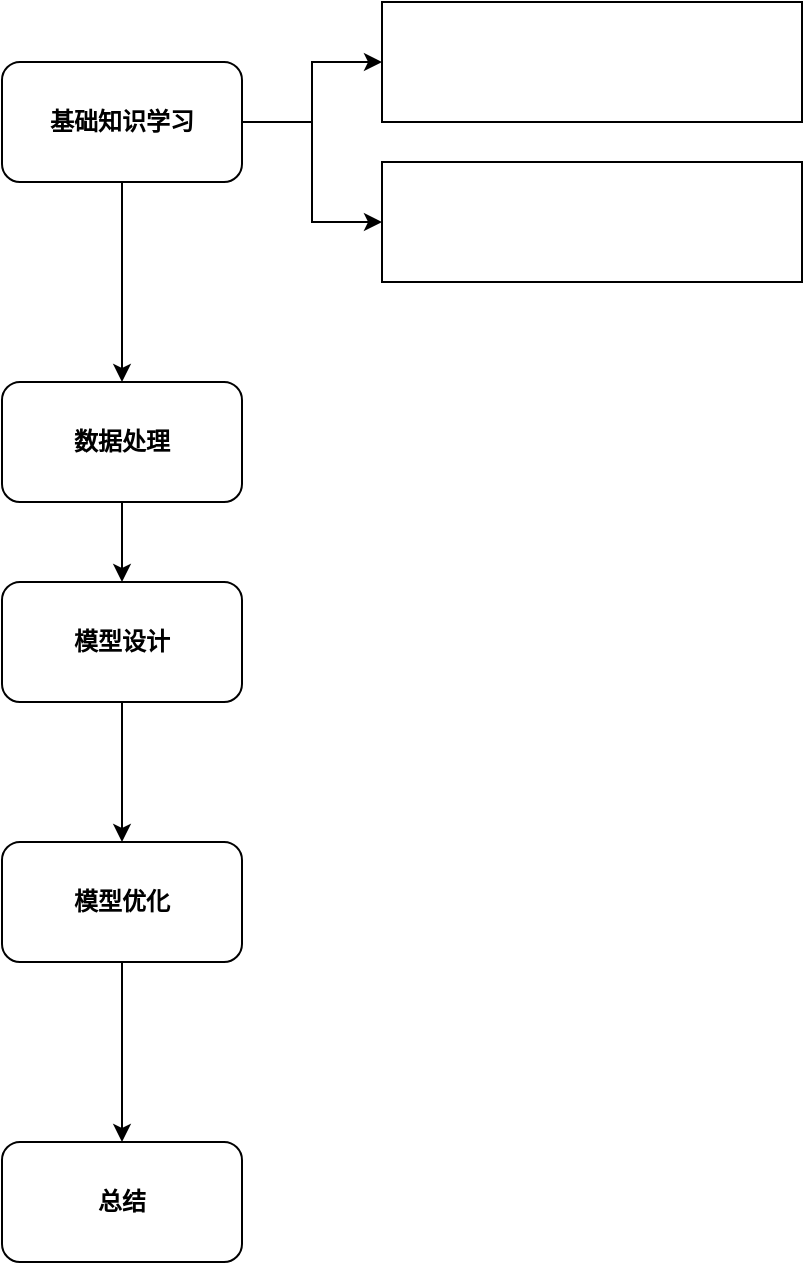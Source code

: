 <mxfile version="15.5.0" type="github">
  <diagram id="pW8Zmjn-Uf6OqEqTr8yT" name="Page-1">
    <mxGraphModel dx="1038" dy="556" grid="1" gridSize="10" guides="1" tooltips="1" connect="1" arrows="1" fold="1" page="1" pageScale="1" pageWidth="827" pageHeight="1169" math="0" shadow="0">
      <root>
        <mxCell id="0" />
        <mxCell id="1" parent="0" />
        <mxCell id="sS3LAVikwLObQognXDlV-7" style="edgeStyle=orthogonalEdgeStyle;rounded=0;orthogonalLoop=1;jettySize=auto;html=1;" edge="1" parent="1" source="sS3LAVikwLObQognXDlV-2" target="sS3LAVikwLObQognXDlV-3">
          <mxGeometry relative="1" as="geometry" />
        </mxCell>
        <mxCell id="sS3LAVikwLObQognXDlV-14" style="edgeStyle=orthogonalEdgeStyle;rounded=0;orthogonalLoop=1;jettySize=auto;html=1;entryX=0;entryY=0.5;entryDx=0;entryDy=0;" edge="1" parent="1" source="sS3LAVikwLObQognXDlV-2" target="sS3LAVikwLObQognXDlV-12">
          <mxGeometry relative="1" as="geometry" />
        </mxCell>
        <mxCell id="sS3LAVikwLObQognXDlV-15" style="edgeStyle=orthogonalEdgeStyle;rounded=0;orthogonalLoop=1;jettySize=auto;html=1;entryX=0;entryY=0.5;entryDx=0;entryDy=0;" edge="1" parent="1" source="sS3LAVikwLObQognXDlV-2" target="sS3LAVikwLObQognXDlV-13">
          <mxGeometry relative="1" as="geometry" />
        </mxCell>
        <mxCell id="sS3LAVikwLObQognXDlV-2" value="&lt;b&gt;基础知识学习&lt;/b&gt;" style="rounded=1;whiteSpace=wrap;html=1;" vertex="1" parent="1">
          <mxGeometry x="140" y="60" width="120" height="60" as="geometry" />
        </mxCell>
        <mxCell id="sS3LAVikwLObQognXDlV-8" style="edgeStyle=orthogonalEdgeStyle;rounded=0;orthogonalLoop=1;jettySize=auto;html=1;" edge="1" parent="1" source="sS3LAVikwLObQognXDlV-3" target="sS3LAVikwLObQognXDlV-4">
          <mxGeometry relative="1" as="geometry" />
        </mxCell>
        <mxCell id="sS3LAVikwLObQognXDlV-3" value="&lt;b&gt;数据处理&lt;/b&gt;" style="rounded=1;whiteSpace=wrap;html=1;" vertex="1" parent="1">
          <mxGeometry x="140" y="220" width="120" height="60" as="geometry" />
        </mxCell>
        <mxCell id="sS3LAVikwLObQognXDlV-9" style="edgeStyle=orthogonalEdgeStyle;rounded=0;orthogonalLoop=1;jettySize=auto;html=1;" edge="1" parent="1" source="sS3LAVikwLObQognXDlV-4" target="sS3LAVikwLObQognXDlV-5">
          <mxGeometry relative="1" as="geometry" />
        </mxCell>
        <mxCell id="sS3LAVikwLObQognXDlV-4" value="&lt;b&gt;模型设计&lt;/b&gt;" style="rounded=1;whiteSpace=wrap;html=1;" vertex="1" parent="1">
          <mxGeometry x="140" y="320" width="120" height="60" as="geometry" />
        </mxCell>
        <mxCell id="sS3LAVikwLObQognXDlV-10" style="edgeStyle=orthogonalEdgeStyle;rounded=0;orthogonalLoop=1;jettySize=auto;html=1;" edge="1" parent="1" source="sS3LAVikwLObQognXDlV-5" target="sS3LAVikwLObQognXDlV-6">
          <mxGeometry relative="1" as="geometry" />
        </mxCell>
        <mxCell id="sS3LAVikwLObQognXDlV-5" value="&lt;b&gt;模型优化&lt;/b&gt;" style="rounded=1;whiteSpace=wrap;html=1;" vertex="1" parent="1">
          <mxGeometry x="140" y="450" width="120" height="60" as="geometry" />
        </mxCell>
        <mxCell id="sS3LAVikwLObQognXDlV-6" value="&lt;b&gt;总结&lt;/b&gt;" style="rounded=1;whiteSpace=wrap;html=1;" vertex="1" parent="1">
          <mxGeometry x="140" y="600" width="120" height="60" as="geometry" />
        </mxCell>
        <mxCell id="sS3LAVikwLObQognXDlV-12" value="" style="rounded=0;whiteSpace=wrap;html=1;" vertex="1" parent="1">
          <mxGeometry x="330" y="30" width="210" height="60" as="geometry" />
        </mxCell>
        <mxCell id="sS3LAVikwLObQognXDlV-13" value="" style="rounded=0;whiteSpace=wrap;html=1;" vertex="1" parent="1">
          <mxGeometry x="330" y="110" width="210" height="60" as="geometry" />
        </mxCell>
      </root>
    </mxGraphModel>
  </diagram>
</mxfile>
